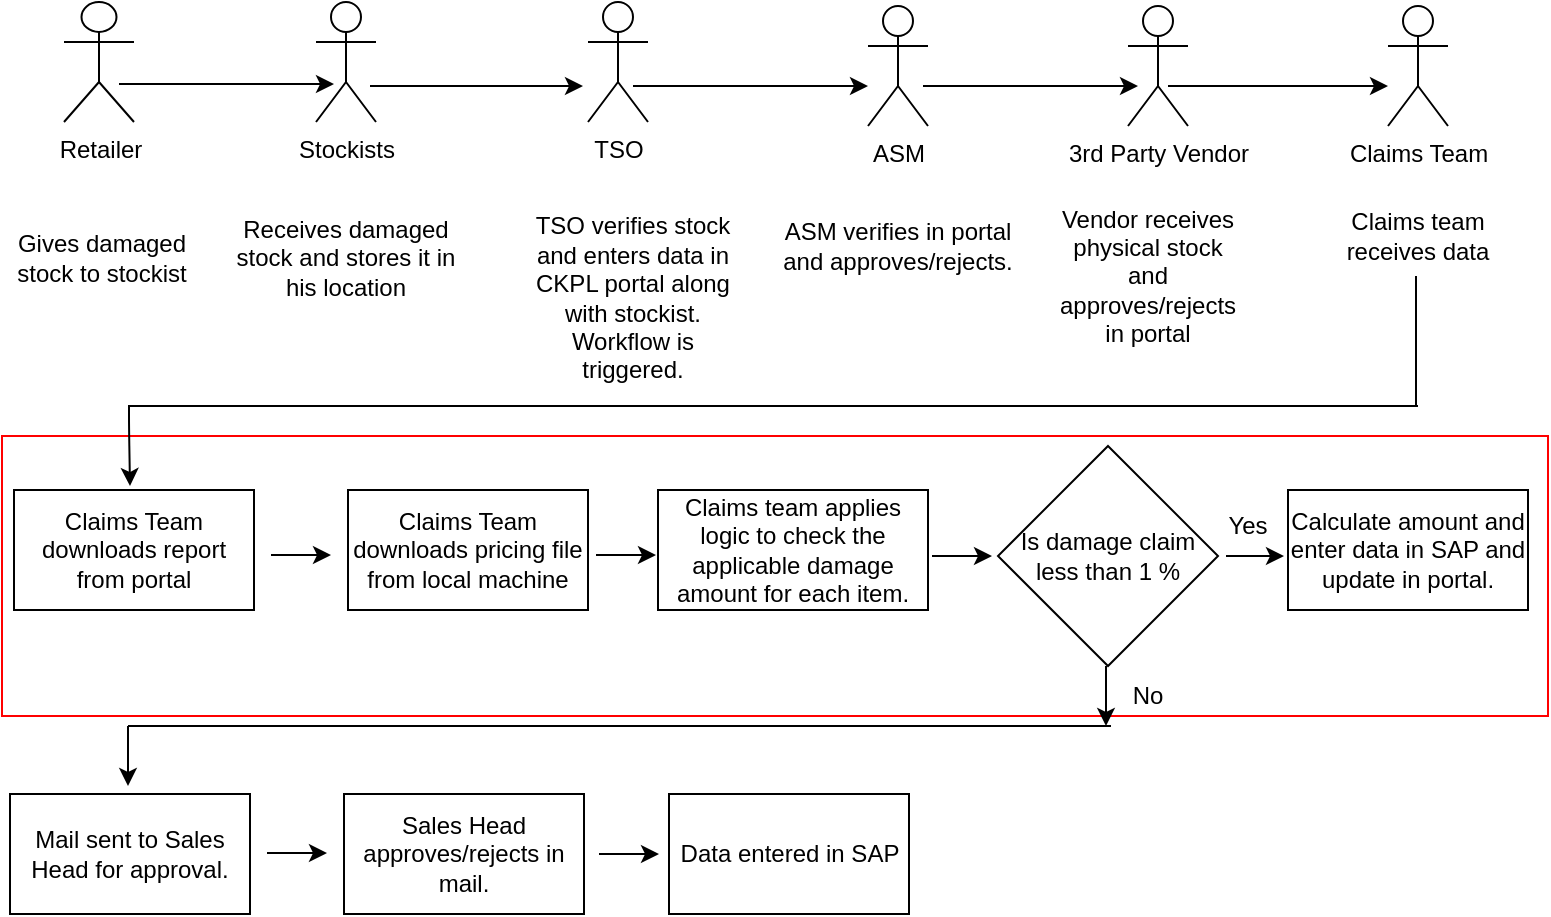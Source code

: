 <mxfile version="12.3.9" type="github" pages="1">
  <diagram id="zqJeUws0fKzhoAAnQXA7" name="Page-1">
    <mxGraphModel dx="868" dy="482" grid="1" gridSize="10" guides="1" tooltips="1" connect="1" arrows="1" fold="1" page="1" pageScale="1" pageWidth="850" pageHeight="1100" math="0" shadow="0">
      <root>
        <mxCell id="0"/>
        <mxCell id="1" parent="0"/>
        <mxCell id="4eHrUif2tNwuf7_1i-jm-64" value="" style="rounded=0;whiteSpace=wrap;html=1;strokeColor=#FF0000;" vertex="1" parent="1">
          <mxGeometry x="67" y="255" width="773" height="140" as="geometry"/>
        </mxCell>
        <mxCell id="4eHrUif2tNwuf7_1i-jm-1" value="Retailer" style="shape=umlActor;verticalLabelPosition=bottom;labelBackgroundColor=#ffffff;verticalAlign=top;html=1;outlineConnect=0;" vertex="1" parent="1">
          <mxGeometry x="98" y="38" width="35" height="60" as="geometry"/>
        </mxCell>
        <mxCell id="4eHrUif2tNwuf7_1i-jm-2" value="Stockists" style="shape=umlActor;verticalLabelPosition=bottom;labelBackgroundColor=#ffffff;verticalAlign=top;html=1;outlineConnect=0;" vertex="1" parent="1">
          <mxGeometry x="224" y="38" width="30" height="60" as="geometry"/>
        </mxCell>
        <mxCell id="4eHrUif2tNwuf7_1i-jm-3" value="TSO" style="shape=umlActor;verticalLabelPosition=bottom;labelBackgroundColor=#ffffff;verticalAlign=top;html=1;outlineConnect=0;" vertex="1" parent="1">
          <mxGeometry x="360" y="38" width="30" height="60" as="geometry"/>
        </mxCell>
        <mxCell id="4eHrUif2tNwuf7_1i-jm-4" value="ASM" style="shape=umlActor;verticalLabelPosition=bottom;labelBackgroundColor=#ffffff;verticalAlign=top;html=1;outlineConnect=0;" vertex="1" parent="1">
          <mxGeometry x="500" y="40" width="30" height="60" as="geometry"/>
        </mxCell>
        <mxCell id="4eHrUif2tNwuf7_1i-jm-12" value="Gives damaged stock to stockist" style="text;html=1;strokeColor=none;fillColor=none;align=center;verticalAlign=middle;whiteSpace=wrap;rounded=0;" vertex="1" parent="1">
          <mxGeometry x="67" y="146" width="100" height="40" as="geometry"/>
        </mxCell>
        <mxCell id="4eHrUif2tNwuf7_1i-jm-14" value="Receives damaged stock and stores it in his location" style="text;html=1;strokeColor=none;fillColor=none;align=center;verticalAlign=middle;whiteSpace=wrap;rounded=0;" vertex="1" parent="1">
          <mxGeometry x="179" y="146" width="120" height="40" as="geometry"/>
        </mxCell>
        <mxCell id="4eHrUif2tNwuf7_1i-jm-20" value="TSO verifies stock and enters data in CKPL portal along with stockist. Workflow is triggered." style="text;html=1;strokeColor=none;fillColor=none;align=center;verticalAlign=middle;whiteSpace=wrap;rounded=0;" vertex="1" parent="1">
          <mxGeometry x="330" y="166" width="105" height="40" as="geometry"/>
        </mxCell>
        <mxCell id="4eHrUif2tNwuf7_1i-jm-22" value="ASM verifies in portal and approves/rejects." style="text;html=1;strokeColor=none;fillColor=none;align=center;verticalAlign=middle;whiteSpace=wrap;rounded=0;" vertex="1" parent="1">
          <mxGeometry x="455" y="135" width="120" height="50" as="geometry"/>
        </mxCell>
        <mxCell id="4eHrUif2tNwuf7_1i-jm-23" value="3rd Party Vendor" style="shape=umlActor;verticalLabelPosition=bottom;labelBackgroundColor=#ffffff;verticalAlign=top;html=1;outlineConnect=0;" vertex="1" parent="1">
          <mxGeometry x="630" y="40" width="30" height="60" as="geometry"/>
        </mxCell>
        <mxCell id="4eHrUif2tNwuf7_1i-jm-26" value="Vendor receives physical stock and approves/rejects in portal" style="text;html=1;strokeColor=none;fillColor=none;align=center;verticalAlign=middle;whiteSpace=wrap;rounded=0;" vertex="1" parent="1">
          <mxGeometry x="620" y="165" width="40" height="20" as="geometry"/>
        </mxCell>
        <mxCell id="4eHrUif2tNwuf7_1i-jm-27" value="Claims Team" style="shape=umlActor;verticalLabelPosition=bottom;labelBackgroundColor=#ffffff;verticalAlign=top;html=1;outlineConnect=0;" vertex="1" parent="1">
          <mxGeometry x="760" y="40" width="30" height="60" as="geometry"/>
        </mxCell>
        <mxCell id="4eHrUif2tNwuf7_1i-jm-28" value="Claims team receives data" style="text;html=1;strokeColor=none;fillColor=none;align=center;verticalAlign=middle;whiteSpace=wrap;rounded=0;" vertex="1" parent="1">
          <mxGeometry x="730" y="145" width="90" height="20" as="geometry"/>
        </mxCell>
        <mxCell id="4eHrUif2tNwuf7_1i-jm-30" value="" style="endArrow=classic;html=1;" edge="1" parent="1">
          <mxGeometry width="50" height="50" relative="1" as="geometry">
            <mxPoint x="125.5" y="79" as="sourcePoint"/>
            <mxPoint x="233" y="79" as="targetPoint"/>
            <Array as="points">
              <mxPoint x="193" y="79"/>
            </Array>
          </mxGeometry>
        </mxCell>
        <mxCell id="4eHrUif2tNwuf7_1i-jm-31" value="" style="endArrow=classic;html=1;" edge="1" parent="1">
          <mxGeometry width="50" height="50" relative="1" as="geometry">
            <mxPoint x="251" y="80" as="sourcePoint"/>
            <mxPoint x="357.5" y="80" as="targetPoint"/>
          </mxGeometry>
        </mxCell>
        <mxCell id="4eHrUif2tNwuf7_1i-jm-32" value="" style="endArrow=classic;html=1;" edge="1" parent="1">
          <mxGeometry width="50" height="50" relative="1" as="geometry">
            <mxPoint x="382.5" y="80" as="sourcePoint"/>
            <mxPoint x="500" y="80" as="targetPoint"/>
          </mxGeometry>
        </mxCell>
        <mxCell id="4eHrUif2tNwuf7_1i-jm-33" value="" style="endArrow=classic;html=1;" edge="1" parent="1">
          <mxGeometry width="50" height="50" relative="1" as="geometry">
            <mxPoint x="527.5" y="80" as="sourcePoint"/>
            <mxPoint x="635" y="80" as="targetPoint"/>
          </mxGeometry>
        </mxCell>
        <mxCell id="4eHrUif2tNwuf7_1i-jm-34" value="" style="endArrow=classic;html=1;" edge="1" parent="1">
          <mxGeometry width="50" height="50" relative="1" as="geometry">
            <mxPoint x="650" y="80" as="sourcePoint"/>
            <mxPoint x="760" y="80" as="targetPoint"/>
          </mxGeometry>
        </mxCell>
        <mxCell id="4eHrUif2tNwuf7_1i-jm-35" value="Claims Team downloads report from portal" style="rounded=0;whiteSpace=wrap;html=1;" vertex="1" parent="1">
          <mxGeometry x="73" y="282" width="120" height="60" as="geometry"/>
        </mxCell>
        <mxCell id="4eHrUif2tNwuf7_1i-jm-36" value="Claims Team downloads pricing file from local machine" style="rounded=0;whiteSpace=wrap;html=1;" vertex="1" parent="1">
          <mxGeometry x="240" y="282" width="120" height="60" as="geometry"/>
        </mxCell>
        <mxCell id="4eHrUif2tNwuf7_1i-jm-37" value="Claims team applies logic to check the applicable damage amount for each item." style="rounded=0;whiteSpace=wrap;html=1;" vertex="1" parent="1">
          <mxGeometry x="395" y="282" width="135" height="60" as="geometry"/>
        </mxCell>
        <mxCell id="4eHrUif2tNwuf7_1i-jm-38" value="Is damage claim less than 1 %" style="rhombus;whiteSpace=wrap;html=1;" vertex="1" parent="1">
          <mxGeometry x="565" y="260" width="110" height="110" as="geometry"/>
        </mxCell>
        <mxCell id="4eHrUif2tNwuf7_1i-jm-39" value="Calculate amount and enter data in SAP and update in portal." style="rounded=0;whiteSpace=wrap;html=1;" vertex="1" parent="1">
          <mxGeometry x="710" y="282" width="120" height="60" as="geometry"/>
        </mxCell>
        <mxCell id="4eHrUif2tNwuf7_1i-jm-40" value="Mail sent to Sales Head for approval." style="rounded=0;whiteSpace=wrap;html=1;" vertex="1" parent="1">
          <mxGeometry x="71" y="434" width="120" height="60" as="geometry"/>
        </mxCell>
        <mxCell id="4eHrUif2tNwuf7_1i-jm-42" value="" style="endArrow=none;html=1;" edge="1" parent="1">
          <mxGeometry width="50" height="50" relative="1" as="geometry">
            <mxPoint x="130" y="240" as="sourcePoint"/>
            <mxPoint x="775" y="240" as="targetPoint"/>
          </mxGeometry>
        </mxCell>
        <mxCell id="4eHrUif2tNwuf7_1i-jm-43" value="" style="endArrow=none;html=1;" edge="1" parent="1">
          <mxGeometry width="50" height="50" relative="1" as="geometry">
            <mxPoint x="774" y="240" as="sourcePoint"/>
            <mxPoint x="774" y="175" as="targetPoint"/>
          </mxGeometry>
        </mxCell>
        <mxCell id="4eHrUif2tNwuf7_1i-jm-47" value="" style="endArrow=classic;html=1;" edge="1" parent="1">
          <mxGeometry width="50" height="50" relative="1" as="geometry">
            <mxPoint x="201.5" y="314.5" as="sourcePoint"/>
            <mxPoint x="231.5" y="314.5" as="targetPoint"/>
          </mxGeometry>
        </mxCell>
        <mxCell id="4eHrUif2tNwuf7_1i-jm-49" value="" style="endArrow=classic;html=1;" edge="1" parent="1">
          <mxGeometry width="50" height="50" relative="1" as="geometry">
            <mxPoint x="364" y="314.5" as="sourcePoint"/>
            <mxPoint x="394" y="314.5" as="targetPoint"/>
          </mxGeometry>
        </mxCell>
        <mxCell id="4eHrUif2tNwuf7_1i-jm-50" value="" style="endArrow=classic;html=1;" edge="1" parent="1">
          <mxGeometry width="50" height="50" relative="1" as="geometry">
            <mxPoint x="532" y="315" as="sourcePoint"/>
            <mxPoint x="562" y="315" as="targetPoint"/>
          </mxGeometry>
        </mxCell>
        <mxCell id="4eHrUif2tNwuf7_1i-jm-51" value="" style="endArrow=classic;html=1;" edge="1" parent="1">
          <mxGeometry width="50" height="50" relative="1" as="geometry">
            <mxPoint x="679" y="315" as="sourcePoint"/>
            <mxPoint x="708" y="315" as="targetPoint"/>
          </mxGeometry>
        </mxCell>
        <mxCell id="4eHrUif2tNwuf7_1i-jm-53" value="Sales Head approves/rejects in mail." style="rounded=0;whiteSpace=wrap;html=1;" vertex="1" parent="1">
          <mxGeometry x="238" y="434" width="120" height="60" as="geometry"/>
        </mxCell>
        <mxCell id="4eHrUif2tNwuf7_1i-jm-54" value="Data entered in SAP" style="rounded=0;whiteSpace=wrap;html=1;" vertex="1" parent="1">
          <mxGeometry x="400.5" y="434" width="120" height="60" as="geometry"/>
        </mxCell>
        <mxCell id="4eHrUif2tNwuf7_1i-jm-55" value="" style="endArrow=classic;html=1;" edge="1" parent="1">
          <mxGeometry width="50" height="50" relative="1" as="geometry">
            <mxPoint x="199.5" y="463.5" as="sourcePoint"/>
            <mxPoint x="229.5" y="463.5" as="targetPoint"/>
          </mxGeometry>
        </mxCell>
        <mxCell id="4eHrUif2tNwuf7_1i-jm-56" value="" style="endArrow=classic;html=1;" edge="1" parent="1">
          <mxGeometry width="50" height="50" relative="1" as="geometry">
            <mxPoint x="365.5" y="464" as="sourcePoint"/>
            <mxPoint x="395.5" y="464" as="targetPoint"/>
          </mxGeometry>
        </mxCell>
        <mxCell id="4eHrUif2tNwuf7_1i-jm-58" value="Yes" style="text;html=1;strokeColor=none;fillColor=none;align=center;verticalAlign=middle;whiteSpace=wrap;rounded=0;" vertex="1" parent="1">
          <mxGeometry x="675" y="300" width="30" as="geometry"/>
        </mxCell>
        <mxCell id="4eHrUif2tNwuf7_1i-jm-59" value="" style="endArrow=none;html=1;" edge="1" parent="1">
          <mxGeometry width="50" height="50" relative="1" as="geometry">
            <mxPoint x="130" y="400" as="sourcePoint"/>
            <mxPoint x="621.5" y="400" as="targetPoint"/>
          </mxGeometry>
        </mxCell>
        <mxCell id="4eHrUif2tNwuf7_1i-jm-60" value="" style="endArrow=classic;html=1;" edge="1" parent="1">
          <mxGeometry width="50" height="50" relative="1" as="geometry">
            <mxPoint x="619" y="370" as="sourcePoint"/>
            <mxPoint x="619" y="400" as="targetPoint"/>
            <Array as="points">
              <mxPoint x="619" y="380"/>
            </Array>
          </mxGeometry>
        </mxCell>
        <mxCell id="4eHrUif2tNwuf7_1i-jm-61" value="No" style="text;html=1;strokeColor=none;fillColor=none;align=center;verticalAlign=middle;whiteSpace=wrap;rounded=0;" vertex="1" parent="1">
          <mxGeometry x="625" y="380" width="30" height="10" as="geometry"/>
        </mxCell>
        <mxCell id="4eHrUif2tNwuf7_1i-jm-62" value="" style="endArrow=classic;html=1;" edge="1" parent="1">
          <mxGeometry width="50" height="50" relative="1" as="geometry">
            <mxPoint x="130" y="400" as="sourcePoint"/>
            <mxPoint x="130" y="430" as="targetPoint"/>
            <Array as="points">
              <mxPoint x="130" y="410"/>
            </Array>
          </mxGeometry>
        </mxCell>
        <mxCell id="4eHrUif2tNwuf7_1i-jm-67" value="" style="endArrow=classic;html=1;" edge="1" parent="1">
          <mxGeometry width="50" height="50" relative="1" as="geometry">
            <mxPoint x="130.5" y="240" as="sourcePoint"/>
            <mxPoint x="131" y="280" as="targetPoint"/>
            <Array as="points">
              <mxPoint x="130.5" y="250"/>
            </Array>
          </mxGeometry>
        </mxCell>
      </root>
    </mxGraphModel>
  </diagram>
</mxfile>
